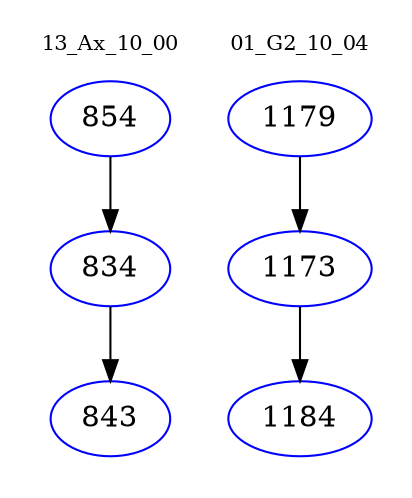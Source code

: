 digraph{
subgraph cluster_0 {
color = white
label = "13_Ax_10_00";
fontsize=10;
T0_854 [label="854", color="blue"]
T0_854 -> T0_834 [color="black"]
T0_834 [label="834", color="blue"]
T0_834 -> T0_843 [color="black"]
T0_843 [label="843", color="blue"]
}
subgraph cluster_1 {
color = white
label = "01_G2_10_04";
fontsize=10;
T1_1179 [label="1179", color="blue"]
T1_1179 -> T1_1173 [color="black"]
T1_1173 [label="1173", color="blue"]
T1_1173 -> T1_1184 [color="black"]
T1_1184 [label="1184", color="blue"]
}
}
